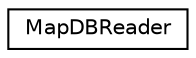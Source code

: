 digraph "Graphical Class Hierarchy"
{
 // LATEX_PDF_SIZE
  edge [fontname="Helvetica",fontsize="10",labelfontname="Helvetica",labelfontsize="10"];
  node [fontname="Helvetica",fontsize="10",shape=record];
  rankdir="LR";
  Node0 [label="MapDBReader",height=0.2,width=0.4,color="black", fillcolor="white", style="filled",URL="$classMapDBReader.html",tooltip="Allows access to map data, which is taken from map-service and converted into structured suitable for..."];
}
